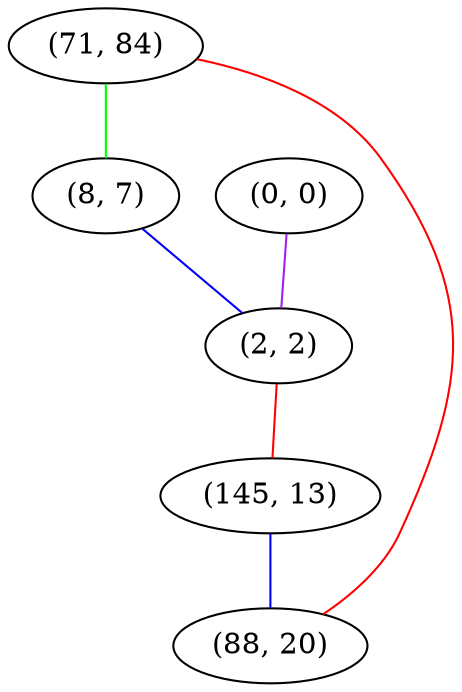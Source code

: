 graph "" {
"(71, 84)";
"(0, 0)";
"(8, 7)";
"(2, 2)";
"(145, 13)";
"(88, 20)";
"(71, 84)" -- "(8, 7)"  [color=green, key=0, weight=2];
"(71, 84)" -- "(88, 20)"  [color=red, key=0, weight=1];
"(0, 0)" -- "(2, 2)"  [color=purple, key=0, weight=4];
"(8, 7)" -- "(2, 2)"  [color=blue, key=0, weight=3];
"(2, 2)" -- "(145, 13)"  [color=red, key=0, weight=1];
"(145, 13)" -- "(88, 20)"  [color=blue, key=0, weight=3];
}
